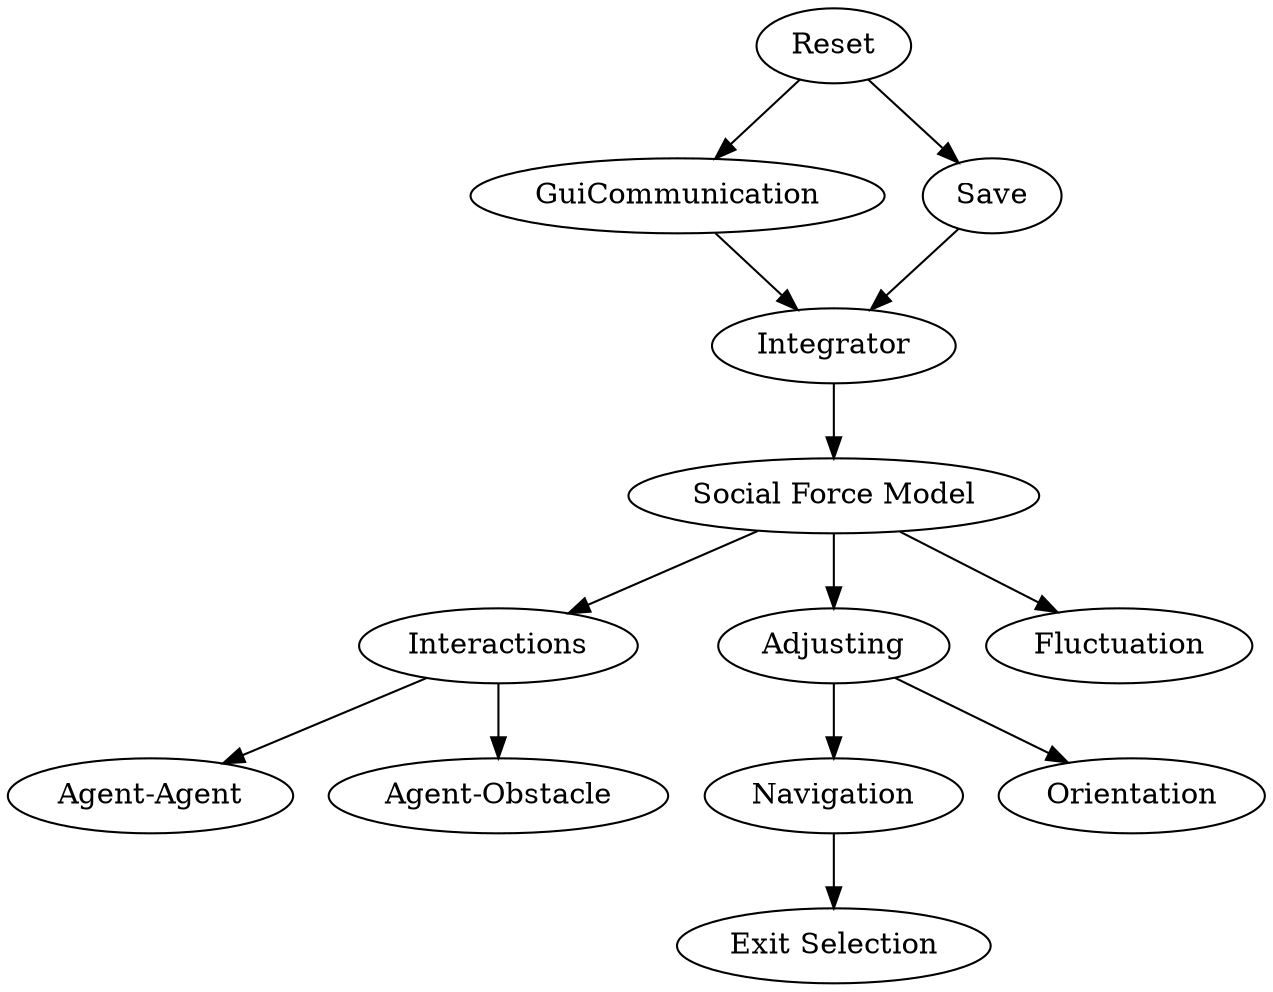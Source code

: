 digraph foo {
      "Reset" -> {
          "GuiCommunication";
          "Save";
      };
      "GuiCommunication" -> "Integrator";
      "Save" -> "Integrator";
      "Integrator" -> "Social Force Model";
      "Social Force Model" -> {
          "Interactions";
          "Adjusting";
          "Fluctuation";
      }
      "Adjusting" -> {
        "Navigation";
        "Orientation";
      }
      "Navigation" -> "Exit Selection";
      "Interactions" -> {
        "Agent-Agent";
        "Agent-Obstacle"
      }
    }
